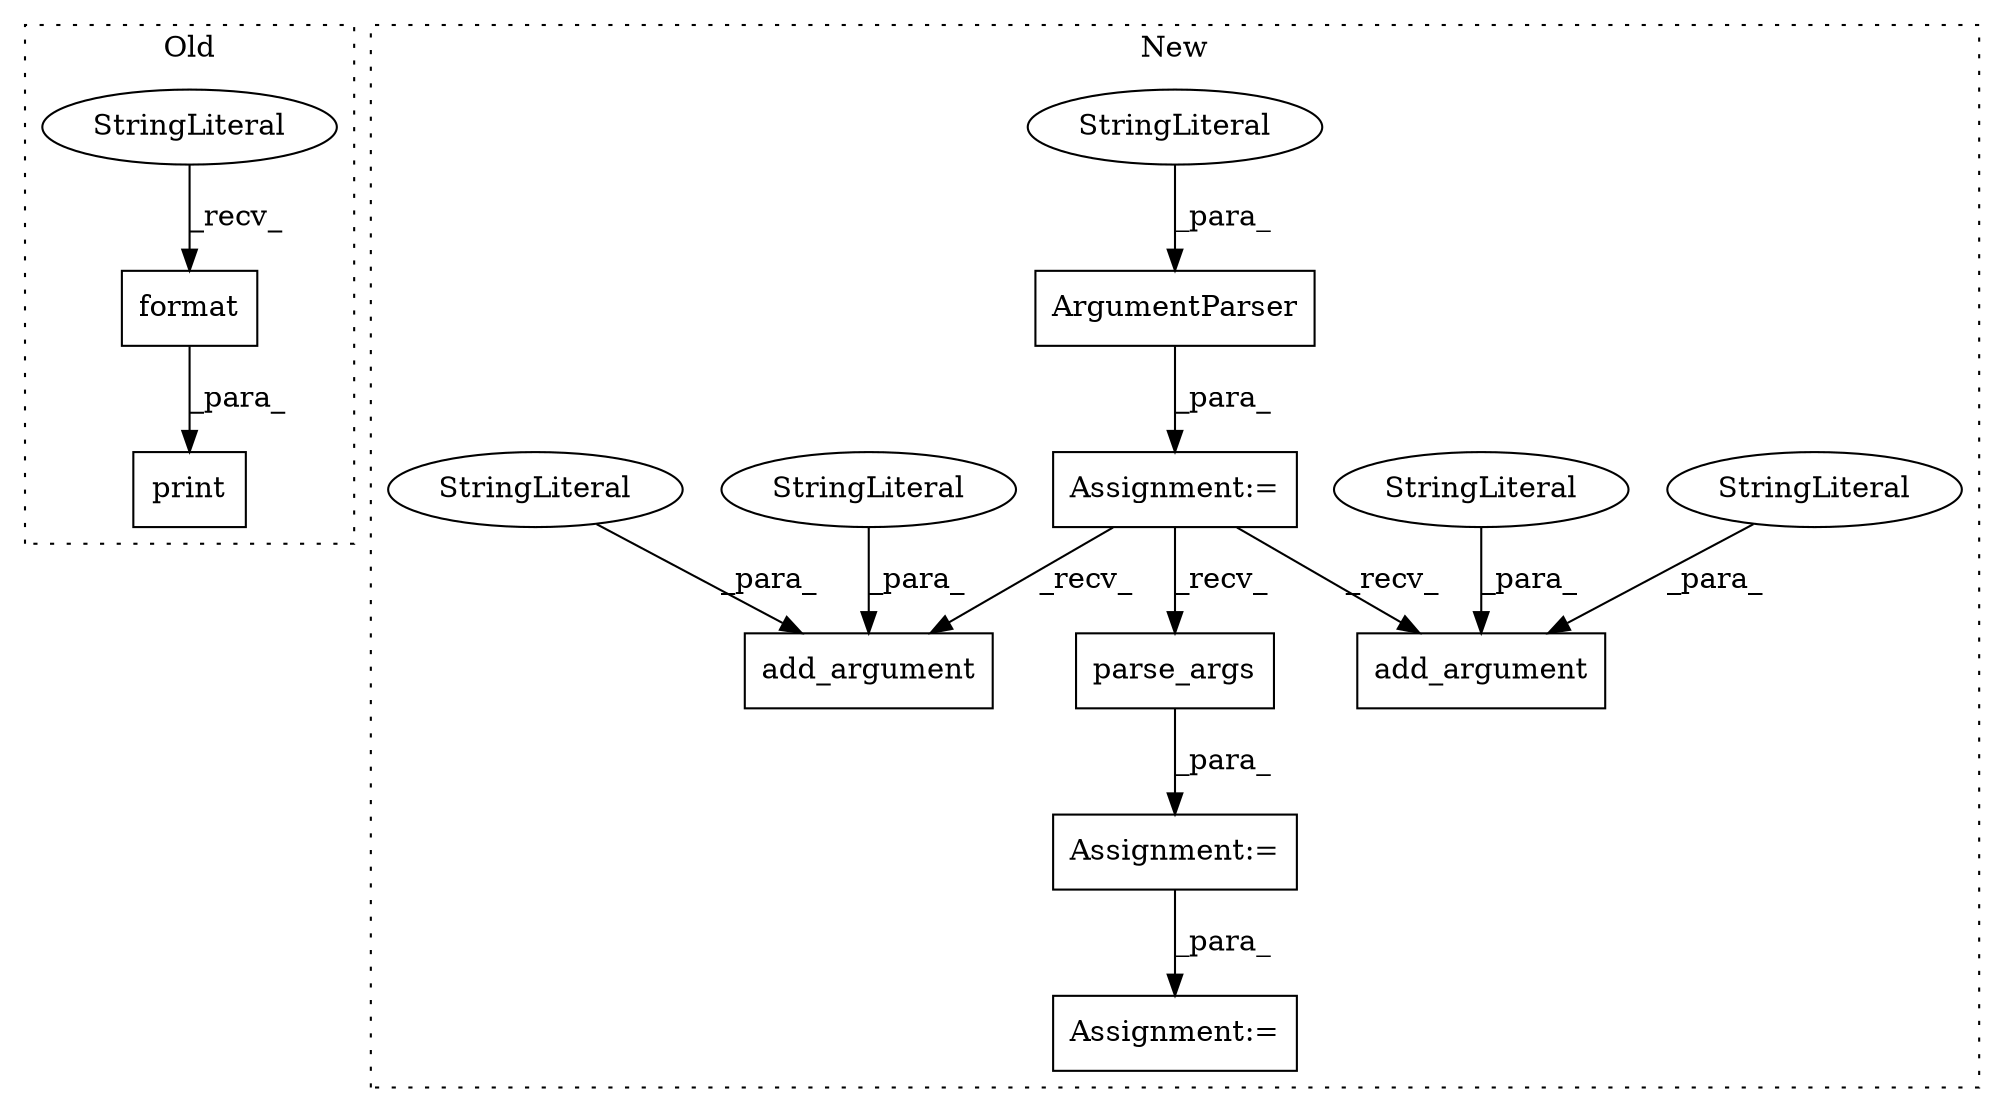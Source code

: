 digraph G {
subgraph cluster0 {
1 [label="format" a="32" s="6605,6631" l="7,1" shape="box"];
3 [label="StringLiteral" a="45" s="6580" l="24" shape="ellipse"];
12 [label="print" a="32" s="6574,6632" l="6,1" shape="box"];
label = "Old";
style="dotted";
}
subgraph cluster1 {
2 [label="add_argument" a="32" s="6247,6433" l="13,1" shape="box"];
4 [label="StringLiteral" a="45" s="6283" l="7" shape="ellipse"];
5 [label="ArgumentParser" a="32" s="5615,5667" l="15,1" shape="box"];
6 [label="add_argument" a="32" s="6051,6231" l="13,1" shape="box"];
7 [label="StringLiteral" a="45" s="5630" l="37" shape="ellipse"];
8 [label="StringLiteral" a="45" s="6064" l="15" shape="ellipse"];
9 [label="StringLiteral" a="45" s="6291" l="142" shape="ellipse"];
10 [label="StringLiteral" a="45" s="6099" l="132" shape="ellipse"];
11 [label="parse_args" a="32" s="6454" l="12" shape="box"];
13 [label="Assignment:=" a="7" s="7166" l="1" shape="box"];
14 [label="Assignment:=" a="7" s="6446" l="1" shape="box"];
15 [label="Assignment:=" a="7" s="5605" l="1" shape="box"];
label = "New";
style="dotted";
}
1 -> 12 [label="_para_"];
3 -> 1 [label="_recv_"];
4 -> 2 [label="_para_"];
5 -> 15 [label="_para_"];
7 -> 5 [label="_para_"];
8 -> 6 [label="_para_"];
9 -> 2 [label="_para_"];
10 -> 6 [label="_para_"];
11 -> 14 [label="_para_"];
14 -> 13 [label="_para_"];
15 -> 6 [label="_recv_"];
15 -> 2 [label="_recv_"];
15 -> 11 [label="_recv_"];
}
